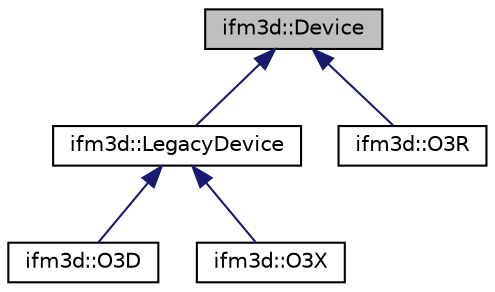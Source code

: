 digraph "ifm3d::Device"
{
 // LATEX_PDF_SIZE
  bgcolor="transparent";
  edge [fontname="Helvetica",fontsize="10",labelfontname="Helvetica",labelfontsize="10"];
  node [fontname="Helvetica",fontsize="10",shape=record];
  Node1 [label="ifm3d::Device",height=0.2,width=0.4,color="black", fillcolor="grey75", style="filled", fontcolor="black",tooltip=" "];
  Node1 -> Node2 [dir="back",color="midnightblue",fontsize="10",style="solid",fontname="Helvetica"];
  Node2 [label="ifm3d::LegacyDevice",height=0.2,width=0.4,color="black",URL="$classifm3d_1_1LegacyDevice.html",tooltip=" "];
  Node2 -> Node3 [dir="back",color="midnightblue",fontsize="10",style="solid",fontname="Helvetica"];
  Node3 [label="ifm3d::O3D",height=0.2,width=0.4,color="black",URL="$classifm3d_1_1O3D.html",tooltip=" "];
  Node2 -> Node4 [dir="back",color="midnightblue",fontsize="10",style="solid",fontname="Helvetica"];
  Node4 [label="ifm3d::O3X",height=0.2,width=0.4,color="black",URL="$classifm3d_1_1O3X.html",tooltip=" "];
  Node1 -> Node5 [dir="back",color="midnightblue",fontsize="10",style="solid",fontname="Helvetica"];
  Node5 [label="ifm3d::O3R",height=0.2,width=0.4,color="black",URL="$classifm3d_1_1O3R.html",tooltip=" "];
}
